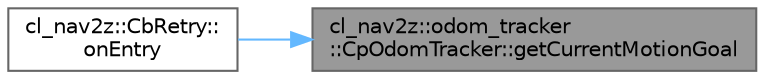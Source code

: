 digraph "cl_nav2z::odom_tracker::CpOdomTracker::getCurrentMotionGoal"
{
 // LATEX_PDF_SIZE
  bgcolor="transparent";
  edge [fontname=Helvetica,fontsize=10,labelfontname=Helvetica,labelfontsize=10];
  node [fontname=Helvetica,fontsize=10,shape=box,height=0.2,width=0.4];
  rankdir="RL";
  Node1 [label="cl_nav2z::odom_tracker\l::CpOdomTracker::getCurrentMotionGoal",height=0.2,width=0.4,color="gray40", fillcolor="grey60", style="filled", fontcolor="black",tooltip=" "];
  Node1 -> Node2 [dir="back",color="steelblue1",style="solid"];
  Node2 [label="cl_nav2z::CbRetry::\lonEntry",height=0.2,width=0.4,color="grey40", fillcolor="white", style="filled",URL="$classcl__nav2z_1_1CbRetry.html#ad9e926175e2da668be0aac5e3d82d402",tooltip=" "];
}
